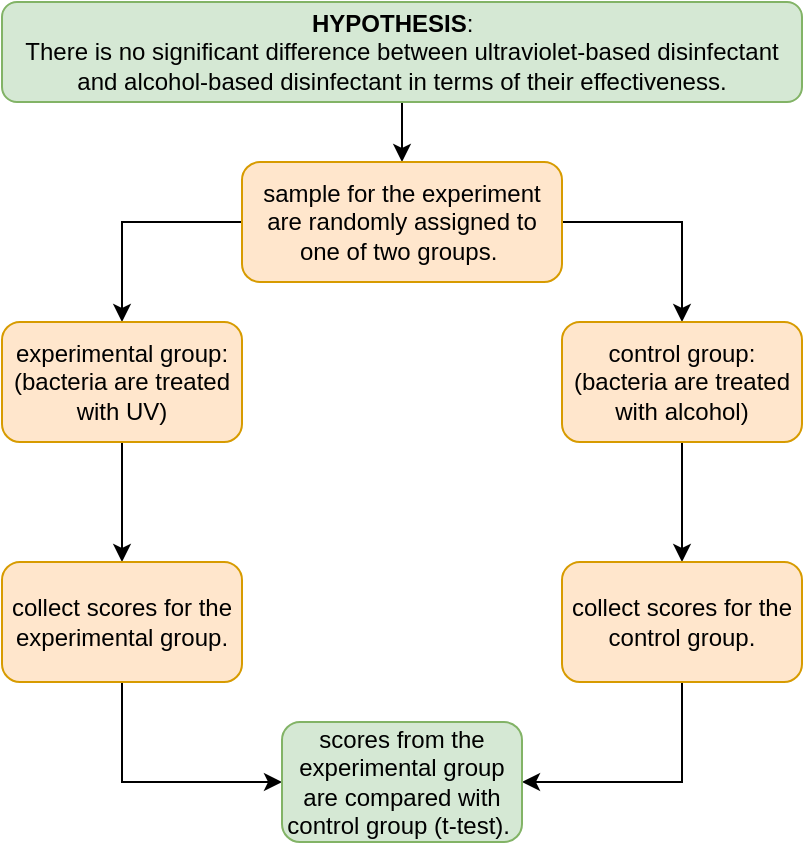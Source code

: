 <mxfile version="19.0.3" type="device"><diagram id="TNEL9Mow4RtwNhIFmp-T" name="Page-1"><mxGraphModel dx="865" dy="483" grid="1" gridSize="10" guides="1" tooltips="1" connect="1" arrows="1" fold="1" page="1" pageScale="1" pageWidth="850" pageHeight="1100" math="0" shadow="0"><root><mxCell id="0"/><mxCell id="1" parent="0"/><mxCell id="VNWsKNALYgE96V1S0LwA-10" value="" style="edgeStyle=orthogonalEdgeStyle;rounded=0;orthogonalLoop=1;jettySize=auto;html=1;" edge="1" parent="1" source="VNWsKNALYgE96V1S0LwA-1" target="VNWsKNALYgE96V1S0LwA-4"><mxGeometry relative="1" as="geometry"/></mxCell><mxCell id="VNWsKNALYgE96V1S0LwA-1" value="&lt;b&gt;HYPOTHESIS&lt;/b&gt;:&lt;span style=&quot;font-family: &amp;quot;Times New Roman&amp;quot;; font-size: 7pt; background-color: initial;&quot;&gt;&amp;nbsp; &amp;nbsp;&amp;nbsp;&lt;br&gt;&lt;/span&gt;&lt;span style=&quot;background-color: initial;&quot;&gt;There&amp;nbsp;&lt;/span&gt;&lt;span style=&quot;background-color: initial;&quot;&gt;is no significant difference between ultraviolet-based disinfectant and&amp;nbsp;&lt;/span&gt;&lt;span style=&quot;background-color: initial;&quot;&gt;alcohol-based disinfectant in terms of their effectiveness.&lt;/span&gt;&lt;span style=&quot;background-color: initial;&quot;&gt;&lt;br&gt;&lt;/span&gt;" style="rounded=1;whiteSpace=wrap;html=1;fillColor=#d5e8d4;strokeColor=#82b366;" vertex="1" parent="1"><mxGeometry x="280" y="200" width="400" height="50" as="geometry"/></mxCell><mxCell id="VNWsKNALYgE96V1S0LwA-11" style="edgeStyle=orthogonalEdgeStyle;rounded=0;orthogonalLoop=1;jettySize=auto;html=1;exitX=0;exitY=0.5;exitDx=0;exitDy=0;entryX=0.5;entryY=0;entryDx=0;entryDy=0;" edge="1" parent="1" source="VNWsKNALYgE96V1S0LwA-4" target="VNWsKNALYgE96V1S0LwA-5"><mxGeometry relative="1" as="geometry"/></mxCell><mxCell id="VNWsKNALYgE96V1S0LwA-14" style="edgeStyle=orthogonalEdgeStyle;rounded=0;orthogonalLoop=1;jettySize=auto;html=1;exitX=1;exitY=0.5;exitDx=0;exitDy=0;entryX=0.5;entryY=0;entryDx=0;entryDy=0;" edge="1" parent="1" source="VNWsKNALYgE96V1S0LwA-4" target="VNWsKNALYgE96V1S0LwA-6"><mxGeometry relative="1" as="geometry"/></mxCell><mxCell id="VNWsKNALYgE96V1S0LwA-4" value="sample for the experiment are randomly assigned to one of two groups.&amp;nbsp;" style="rounded=1;whiteSpace=wrap;html=1;fillColor=#ffe6cc;strokeColor=#d79b00;" vertex="1" parent="1"><mxGeometry x="400" y="280" width="160" height="60" as="geometry"/></mxCell><mxCell id="VNWsKNALYgE96V1S0LwA-12" value="" style="edgeStyle=orthogonalEdgeStyle;rounded=0;orthogonalLoop=1;jettySize=auto;html=1;" edge="1" parent="1" source="VNWsKNALYgE96V1S0LwA-5" target="VNWsKNALYgE96V1S0LwA-7"><mxGeometry relative="1" as="geometry"/></mxCell><mxCell id="VNWsKNALYgE96V1S0LwA-5" value="experimental group:&lt;br&gt;(bacteria are treated with UV)" style="rounded=1;whiteSpace=wrap;html=1;fillColor=#ffe6cc;strokeColor=#d79b00;" vertex="1" parent="1"><mxGeometry x="280" y="360" width="120" height="60" as="geometry"/></mxCell><mxCell id="VNWsKNALYgE96V1S0LwA-13" value="" style="edgeStyle=orthogonalEdgeStyle;rounded=0;orthogonalLoop=1;jettySize=auto;html=1;" edge="1" parent="1" source="VNWsKNALYgE96V1S0LwA-6" target="VNWsKNALYgE96V1S0LwA-8"><mxGeometry relative="1" as="geometry"/></mxCell><mxCell id="VNWsKNALYgE96V1S0LwA-6" value="control group:&lt;br&gt;(bacteria are treated with alcohol)" style="rounded=1;whiteSpace=wrap;html=1;fillColor=#ffe6cc;strokeColor=#d79b00;" vertex="1" parent="1"><mxGeometry x="560" y="360" width="120" height="60" as="geometry"/></mxCell><mxCell id="VNWsKNALYgE96V1S0LwA-15" style="edgeStyle=orthogonalEdgeStyle;rounded=0;orthogonalLoop=1;jettySize=auto;html=1;exitX=0.5;exitY=1;exitDx=0;exitDy=0;entryX=0;entryY=0.5;entryDx=0;entryDy=0;" edge="1" parent="1" source="VNWsKNALYgE96V1S0LwA-7" target="VNWsKNALYgE96V1S0LwA-9"><mxGeometry relative="1" as="geometry"/></mxCell><mxCell id="VNWsKNALYgE96V1S0LwA-7" value="collect scores for the experimental group." style="rounded=1;whiteSpace=wrap;html=1;fillColor=#ffe6cc;strokeColor=#d79b00;" vertex="1" parent="1"><mxGeometry x="280" y="480" width="120" height="60" as="geometry"/></mxCell><mxCell id="VNWsKNALYgE96V1S0LwA-16" style="edgeStyle=orthogonalEdgeStyle;rounded=0;orthogonalLoop=1;jettySize=auto;html=1;exitX=0.5;exitY=1;exitDx=0;exitDy=0;entryX=1;entryY=0.5;entryDx=0;entryDy=0;" edge="1" parent="1" source="VNWsKNALYgE96V1S0LwA-8" target="VNWsKNALYgE96V1S0LwA-9"><mxGeometry relative="1" as="geometry"/></mxCell><mxCell id="VNWsKNALYgE96V1S0LwA-8" value="collect scores for the control group." style="rounded=1;whiteSpace=wrap;html=1;fillColor=#ffe6cc;strokeColor=#d79b00;" vertex="1" parent="1"><mxGeometry x="560" y="480" width="120" height="60" as="geometry"/></mxCell><mxCell id="VNWsKNALYgE96V1S0LwA-9" value="scores from the experimental group are compared with control group (t-test).&amp;nbsp;" style="rounded=1;whiteSpace=wrap;html=1;fillColor=#d5e8d4;strokeColor=#82b366;" vertex="1" parent="1"><mxGeometry x="420" y="560" width="120" height="60" as="geometry"/></mxCell></root></mxGraphModel></diagram></mxfile>